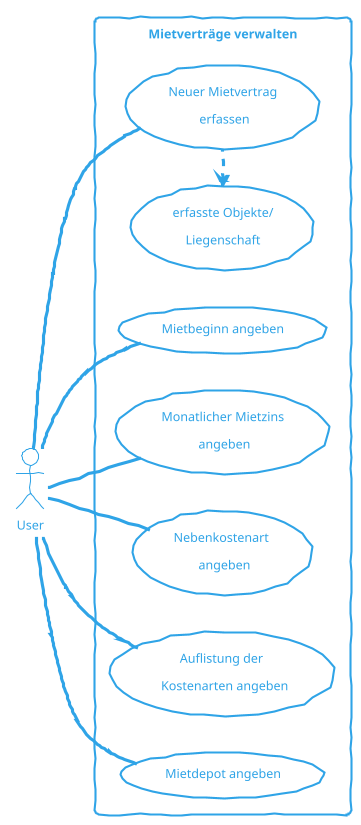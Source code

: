 @startuml MietverträgeVerwalten
!theme cerulean-outline
skinparam handwritten true
left to right direction
actor "User" as fc
rectangle "Mietverträge verwalten" {
  usecase "Mietbeginn angeben" as UC1
  usecase "Neuer Mietvertrag\n erfassen" as UC2
  usecase "erfasste Objekte/\nLiegenschaft" as inc1
  usecase "Monatlicher Mietzins\n angeben" as UC3
  usecase "Nebenkostenart \n angeben" as UC4
  usecase "Auflistung der \n Kostenarten angeben" as UC5
  usecase "Mietdepot angeben" as UC6

} 
fc -- UC1
fc -- UC2
UC2 .left.> inc1
fc -- UC3 
fc -- UC4
fc -- UC5
fc -- UC6
@enduml